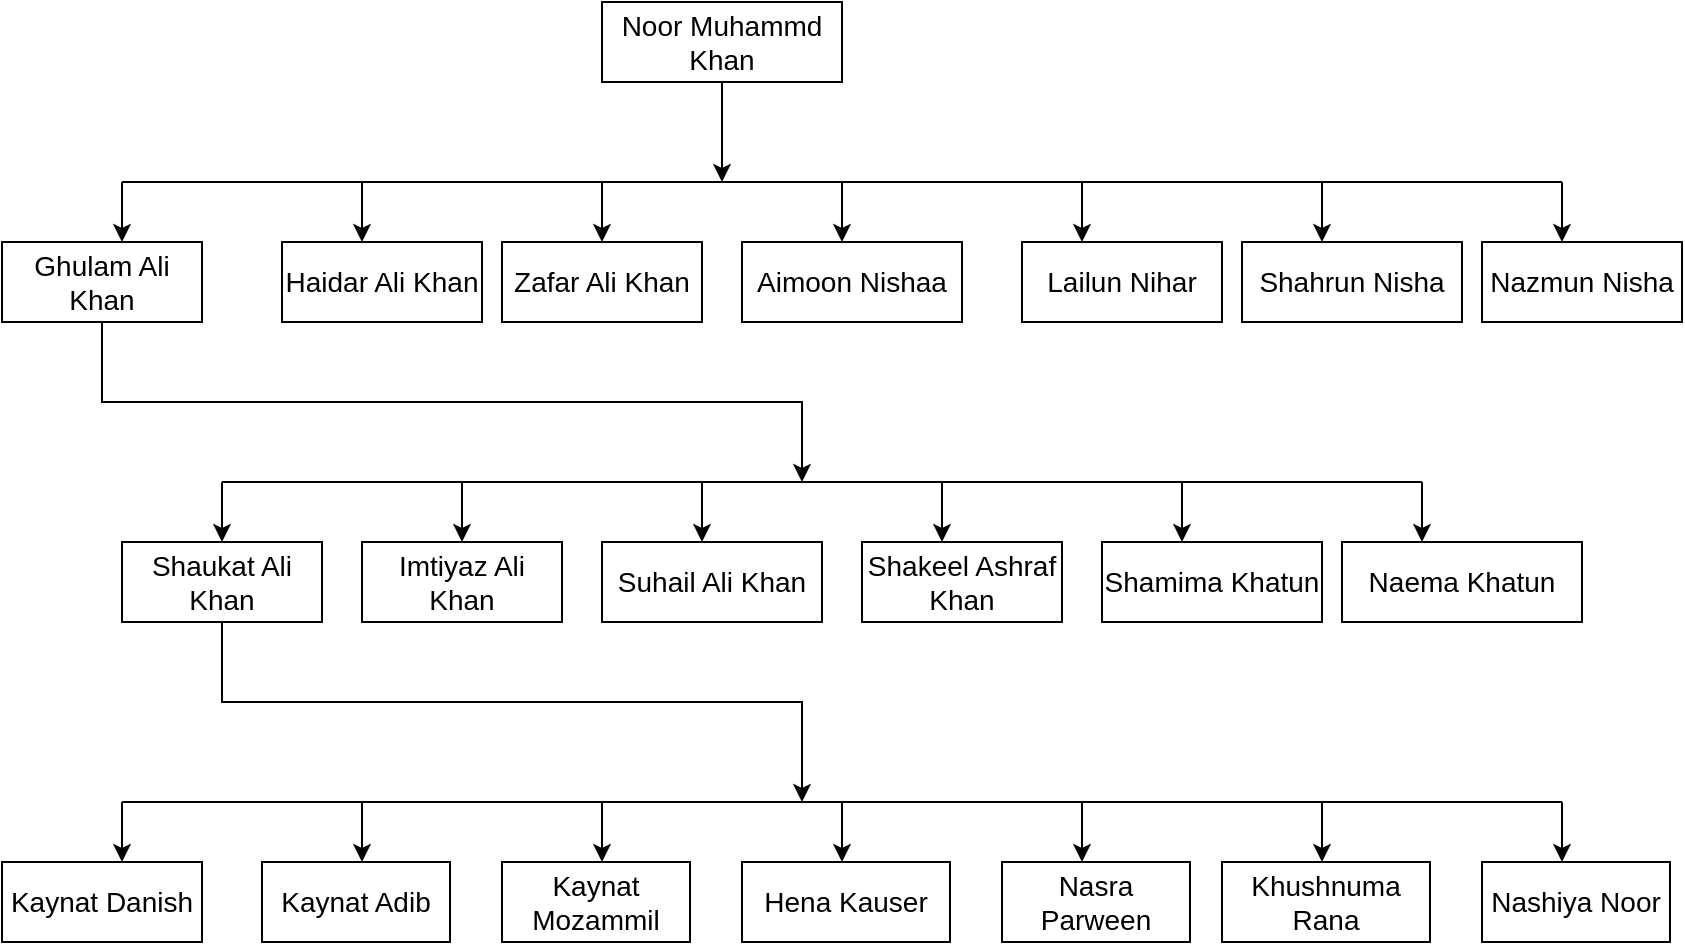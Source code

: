 <mxfile version="28.2.3" pages="4">
  <diagram name="Page-1" id="8c2kIyT6DxWC5z8qc1vl">
    <mxGraphModel dx="872" dy="448" grid="1" gridSize="10" guides="1" tooltips="1" connect="1" arrows="1" fold="1" page="1" pageScale="1" pageWidth="850" pageHeight="1100" math="0" shadow="0">
      <root>
        <mxCell id="0" />
        <mxCell id="1" parent="0" />
        <mxCell id="mT4cWNjZnUHu7khxuzkM-1" value="&lt;font style=&quot;font-size: 14px;&quot;&gt;Noor Muhammd Khan&lt;/font&gt;" style="rounded=0;whiteSpace=wrap;html=1;" parent="1" vertex="1">
          <mxGeometry x="300" y="40" width="120" height="40" as="geometry" />
        </mxCell>
        <mxCell id="mT4cWNjZnUHu7khxuzkM-2" value="" style="endArrow=classic;html=1;rounded=0;exitX=0.5;exitY=1;exitDx=0;exitDy=0;" parent="1" source="mT4cWNjZnUHu7khxuzkM-1" edge="1">
          <mxGeometry width="50" height="50" relative="1" as="geometry">
            <mxPoint x="340" y="260" as="sourcePoint" />
            <mxPoint x="360" y="130" as="targetPoint" />
          </mxGeometry>
        </mxCell>
        <mxCell id="mT4cWNjZnUHu7khxuzkM-3" value="" style="endArrow=none;html=1;rounded=0;" parent="1" edge="1">
          <mxGeometry width="50" height="50" relative="1" as="geometry">
            <mxPoint x="60" y="130" as="sourcePoint" />
            <mxPoint x="780" y="130" as="targetPoint" />
            <Array as="points">
              <mxPoint x="360" y="130" />
            </Array>
          </mxGeometry>
        </mxCell>
        <mxCell id="mT4cWNjZnUHu7khxuzkM-4" value="" style="endArrow=classic;html=1;rounded=0;" parent="1" edge="1">
          <mxGeometry width="50" height="50" relative="1" as="geometry">
            <mxPoint x="60" y="130" as="sourcePoint" />
            <mxPoint x="60" y="160" as="targetPoint" />
          </mxGeometry>
        </mxCell>
        <mxCell id="mT4cWNjZnUHu7khxuzkM-8" value="" style="endArrow=classic;html=1;rounded=0;" parent="1" edge="1">
          <mxGeometry width="50" height="50" relative="1" as="geometry">
            <mxPoint x="180" y="130" as="sourcePoint" />
            <mxPoint x="180" y="160" as="targetPoint" />
          </mxGeometry>
        </mxCell>
        <mxCell id="mT4cWNjZnUHu7khxuzkM-9" value="" style="endArrow=classic;html=1;rounded=0;" parent="1" edge="1">
          <mxGeometry width="50" height="50" relative="1" as="geometry">
            <mxPoint x="300" y="130" as="sourcePoint" />
            <mxPoint x="300" y="160" as="targetPoint" />
          </mxGeometry>
        </mxCell>
        <mxCell id="mT4cWNjZnUHu7khxuzkM-10" value="" style="endArrow=classic;html=1;rounded=0;" parent="1" edge="1">
          <mxGeometry width="50" height="50" relative="1" as="geometry">
            <mxPoint x="420" y="140" as="sourcePoint" />
            <mxPoint x="420" y="160" as="targetPoint" />
            <Array as="points">
              <mxPoint x="420" y="130" />
            </Array>
          </mxGeometry>
        </mxCell>
        <mxCell id="mT4cWNjZnUHu7khxuzkM-11" value="" style="endArrow=classic;html=1;rounded=0;" parent="1" edge="1">
          <mxGeometry width="50" height="50" relative="1" as="geometry">
            <mxPoint x="540" y="130" as="sourcePoint" />
            <mxPoint x="540" y="160" as="targetPoint" />
          </mxGeometry>
        </mxCell>
        <mxCell id="mT4cWNjZnUHu7khxuzkM-13" value="" style="endArrow=classic;html=1;rounded=0;" parent="1" edge="1">
          <mxGeometry width="50" height="50" relative="1" as="geometry">
            <mxPoint x="780" y="130" as="sourcePoint" />
            <mxPoint x="780" y="160" as="targetPoint" />
          </mxGeometry>
        </mxCell>
        <mxCell id="mT4cWNjZnUHu7khxuzkM-15" value="" style="endArrow=classic;html=1;rounded=0;" parent="1" edge="1">
          <mxGeometry width="50" height="50" relative="1" as="geometry">
            <mxPoint x="660" y="130" as="sourcePoint" />
            <mxPoint x="660" y="160" as="targetPoint" />
          </mxGeometry>
        </mxCell>
        <mxCell id="mT4cWNjZnUHu7khxuzkM-16" value="&lt;font style=&quot;font-size: 14px;&quot;&gt;Ghulam Ali Khan&lt;/font&gt;" style="rounded=0;whiteSpace=wrap;html=1;" parent="1" vertex="1">
          <mxGeometry y="160" width="100" height="40" as="geometry" />
        </mxCell>
        <mxCell id="mT4cWNjZnUHu7khxuzkM-17" value="&lt;font style=&quot;font-size: 14px;&quot;&gt;Haidar Ali Khan&lt;/font&gt;" style="rounded=0;whiteSpace=wrap;html=1;" parent="1" vertex="1">
          <mxGeometry x="140" y="160" width="100" height="40" as="geometry" />
        </mxCell>
        <mxCell id="mT4cWNjZnUHu7khxuzkM-18" value="&lt;font style=&quot;font-size: 14px;&quot;&gt;Zafar Ali Khan&lt;/font&gt;" style="rounded=0;whiteSpace=wrap;html=1;" parent="1" vertex="1">
          <mxGeometry x="250" y="160" width="100" height="40" as="geometry" />
        </mxCell>
        <mxCell id="mT4cWNjZnUHu7khxuzkM-19" value="&lt;font style=&quot;font-size: 14px;&quot;&gt;Aimoon Nishaa&lt;/font&gt;" style="rounded=0;whiteSpace=wrap;html=1;" parent="1" vertex="1">
          <mxGeometry x="370" y="160" width="110" height="40" as="geometry" />
        </mxCell>
        <mxCell id="mT4cWNjZnUHu7khxuzkM-20" value="&lt;font style=&quot;font-size: 14px;&quot;&gt;Shahrun Nisha&lt;/font&gt;" style="rounded=0;whiteSpace=wrap;html=1;" parent="1" vertex="1">
          <mxGeometry x="620" y="160" width="110" height="40" as="geometry" />
        </mxCell>
        <mxCell id="mT4cWNjZnUHu7khxuzkM-21" value="&lt;font style=&quot;font-size: 14px;&quot;&gt;Nazmun Nisha&lt;/font&gt;" style="rounded=0;whiteSpace=wrap;html=1;" parent="1" vertex="1">
          <mxGeometry x="740" y="160" width="100" height="40" as="geometry" />
        </mxCell>
        <mxCell id="mT4cWNjZnUHu7khxuzkM-22" value="&lt;font style=&quot;font-size: 14px;&quot;&gt;Lailun Nihar&lt;/font&gt;" style="rounded=0;whiteSpace=wrap;html=1;" parent="1" vertex="1">
          <mxGeometry x="510" y="160" width="100" height="40" as="geometry" />
        </mxCell>
        <mxCell id="sH6jB3_YHhT764Kkd23O-1" value="" style="endArrow=classic;html=1;rounded=0;exitX=0.5;exitY=1;exitDx=0;exitDy=0;" parent="1" source="mT4cWNjZnUHu7khxuzkM-16" edge="1">
          <mxGeometry width="50" height="50" relative="1" as="geometry">
            <mxPoint x="380" y="250" as="sourcePoint" />
            <mxPoint x="400" y="280" as="targetPoint" />
            <Array as="points">
              <mxPoint x="50" y="240" />
              <mxPoint x="400" y="240" />
            </Array>
          </mxGeometry>
        </mxCell>
        <mxCell id="sH6jB3_YHhT764Kkd23O-21" value="" style="endArrow=none;html=1;rounded=0;" parent="1" edge="1">
          <mxGeometry width="50" height="50" relative="1" as="geometry">
            <mxPoint x="400" y="280" as="sourcePoint" />
            <mxPoint x="710" y="280" as="targetPoint" />
            <Array as="points">
              <mxPoint x="700" y="280" />
            </Array>
          </mxGeometry>
        </mxCell>
        <mxCell id="sH6jB3_YHhT764Kkd23O-31" value="&lt;font style=&quot;font-size: 14px;&quot;&gt;Shamima Khatun&lt;/font&gt;" style="rounded=0;whiteSpace=wrap;html=1;" parent="1" vertex="1">
          <mxGeometry x="550" y="310" width="110" height="40" as="geometry" />
        </mxCell>
        <mxCell id="sH6jB3_YHhT764Kkd23O-37" value="" style="endArrow=none;html=1;rounded=0;" parent="1" edge="1">
          <mxGeometry width="50" height="50" relative="1" as="geometry">
            <mxPoint x="110" y="280" as="sourcePoint" />
            <mxPoint x="710" y="280" as="targetPoint" />
            <Array as="points">
              <mxPoint x="410" y="280" />
            </Array>
          </mxGeometry>
        </mxCell>
        <mxCell id="sH6jB3_YHhT764Kkd23O-38" value="" style="endArrow=classic;html=1;rounded=0;" parent="1" edge="1">
          <mxGeometry width="50" height="50" relative="1" as="geometry">
            <mxPoint x="110" y="280" as="sourcePoint" />
            <mxPoint x="110" y="310" as="targetPoint" />
          </mxGeometry>
        </mxCell>
        <mxCell id="sH6jB3_YHhT764Kkd23O-39" value="" style="endArrow=classic;html=1;rounded=0;" parent="1" edge="1">
          <mxGeometry width="50" height="50" relative="1" as="geometry">
            <mxPoint x="230" y="280" as="sourcePoint" />
            <mxPoint x="230" y="310" as="targetPoint" />
          </mxGeometry>
        </mxCell>
        <mxCell id="sH6jB3_YHhT764Kkd23O-40" value="" style="endArrow=classic;html=1;rounded=0;" parent="1" edge="1">
          <mxGeometry width="50" height="50" relative="1" as="geometry">
            <mxPoint x="350" y="280" as="sourcePoint" />
            <mxPoint x="350" y="310" as="targetPoint" />
          </mxGeometry>
        </mxCell>
        <mxCell id="sH6jB3_YHhT764Kkd23O-41" value="" style="endArrow=classic;html=1;rounded=0;" parent="1" edge="1">
          <mxGeometry width="50" height="50" relative="1" as="geometry">
            <mxPoint x="470" y="290" as="sourcePoint" />
            <mxPoint x="470" y="310" as="targetPoint" />
            <Array as="points">
              <mxPoint x="470" y="280" />
            </Array>
          </mxGeometry>
        </mxCell>
        <mxCell id="sH6jB3_YHhT764Kkd23O-42" value="" style="endArrow=classic;html=1;rounded=0;" parent="1" edge="1">
          <mxGeometry width="50" height="50" relative="1" as="geometry">
            <mxPoint x="590" y="280" as="sourcePoint" />
            <mxPoint x="590" y="310" as="targetPoint" />
          </mxGeometry>
        </mxCell>
        <mxCell id="sH6jB3_YHhT764Kkd23O-44" value="" style="endArrow=classic;html=1;rounded=0;" parent="1" edge="1">
          <mxGeometry width="50" height="50" relative="1" as="geometry">
            <mxPoint x="710" y="280" as="sourcePoint" />
            <mxPoint x="710" y="310" as="targetPoint" />
          </mxGeometry>
        </mxCell>
        <mxCell id="sH6jB3_YHhT764Kkd23O-45" value="&lt;font style=&quot;font-size: 14px;&quot;&gt;Shaukat Ali Khan&lt;/font&gt;" style="rounded=0;whiteSpace=wrap;html=1;" parent="1" vertex="1">
          <mxGeometry x="60" y="310" width="100" height="40" as="geometry" />
        </mxCell>
        <mxCell id="sH6jB3_YHhT764Kkd23O-46" value="&lt;font style=&quot;font-size: 14px;&quot;&gt;Imtiyaz Ali Khan&lt;/font&gt;" style="rounded=0;whiteSpace=wrap;html=1;" parent="1" vertex="1">
          <mxGeometry x="180" y="310" width="100" height="40" as="geometry" />
        </mxCell>
        <mxCell id="sH6jB3_YHhT764Kkd23O-47" value="&lt;font style=&quot;font-size: 14px;&quot;&gt;Suhail Ali Khan&lt;/font&gt;" style="rounded=0;whiteSpace=wrap;html=1;" parent="1" vertex="1">
          <mxGeometry x="300" y="310" width="110" height="40" as="geometry" />
        </mxCell>
        <mxCell id="sH6jB3_YHhT764Kkd23O-50" value="&lt;font style=&quot;font-size: 14px;&quot;&gt;Shakeel Ashraf Khan&lt;/font&gt;" style="rounded=0;whiteSpace=wrap;html=1;" parent="1" vertex="1">
          <mxGeometry x="430" y="310" width="100" height="40" as="geometry" />
        </mxCell>
        <mxCell id="sH6jB3_YHhT764Kkd23O-52" value="&lt;font style=&quot;font-size: 14px;&quot;&gt;Naema Khatun&lt;/font&gt;" style="rounded=0;whiteSpace=wrap;html=1;" parent="1" vertex="1">
          <mxGeometry x="670" y="310" width="120" height="40" as="geometry" />
        </mxCell>
        <mxCell id="sH6jB3_YHhT764Kkd23O-54" value="" style="endArrow=classic;html=1;rounded=0;exitX=0.5;exitY=1;exitDx=0;exitDy=0;" parent="1" source="sH6jB3_YHhT764Kkd23O-45" edge="1">
          <mxGeometry width="50" height="50" relative="1" as="geometry">
            <mxPoint x="397" y="390" as="sourcePoint" />
            <mxPoint x="400" y="440" as="targetPoint" />
            <Array as="points">
              <mxPoint x="110" y="390" />
              <mxPoint x="400" y="390" />
            </Array>
          </mxGeometry>
        </mxCell>
        <mxCell id="sH6jB3_YHhT764Kkd23O-55" value="" style="endArrow=none;html=1;rounded=0;" parent="1" edge="1">
          <mxGeometry width="50" height="50" relative="1" as="geometry">
            <mxPoint x="60" y="440" as="sourcePoint" />
            <mxPoint x="780" y="440" as="targetPoint" />
            <Array as="points">
              <mxPoint x="360" y="440" />
            </Array>
          </mxGeometry>
        </mxCell>
        <mxCell id="sH6jB3_YHhT764Kkd23O-56" value="" style="endArrow=classic;html=1;rounded=0;" parent="1" edge="1">
          <mxGeometry width="50" height="50" relative="1" as="geometry">
            <mxPoint x="60" y="440" as="sourcePoint" />
            <mxPoint x="60" y="470" as="targetPoint" />
          </mxGeometry>
        </mxCell>
        <mxCell id="sH6jB3_YHhT764Kkd23O-57" value="" style="endArrow=classic;html=1;rounded=0;" parent="1" edge="1">
          <mxGeometry width="50" height="50" relative="1" as="geometry">
            <mxPoint x="180" y="440" as="sourcePoint" />
            <mxPoint x="180" y="470" as="targetPoint" />
          </mxGeometry>
        </mxCell>
        <mxCell id="sH6jB3_YHhT764Kkd23O-58" value="" style="endArrow=classic;html=1;rounded=0;" parent="1" edge="1">
          <mxGeometry width="50" height="50" relative="1" as="geometry">
            <mxPoint x="300" y="440" as="sourcePoint" />
            <mxPoint x="300" y="470" as="targetPoint" />
          </mxGeometry>
        </mxCell>
        <mxCell id="sH6jB3_YHhT764Kkd23O-59" value="" style="endArrow=classic;html=1;rounded=0;" parent="1" edge="1">
          <mxGeometry width="50" height="50" relative="1" as="geometry">
            <mxPoint x="420" y="450" as="sourcePoint" />
            <mxPoint x="420" y="470" as="targetPoint" />
            <Array as="points">
              <mxPoint x="420" y="440" />
            </Array>
          </mxGeometry>
        </mxCell>
        <mxCell id="sH6jB3_YHhT764Kkd23O-60" value="" style="endArrow=classic;html=1;rounded=0;" parent="1" edge="1">
          <mxGeometry width="50" height="50" relative="1" as="geometry">
            <mxPoint x="540" y="440" as="sourcePoint" />
            <mxPoint x="540" y="470" as="targetPoint" />
          </mxGeometry>
        </mxCell>
        <mxCell id="sH6jB3_YHhT764Kkd23O-61" value="" style="endArrow=classic;html=1;rounded=0;" parent="1" edge="1">
          <mxGeometry width="50" height="50" relative="1" as="geometry">
            <mxPoint x="780" y="440" as="sourcePoint" />
            <mxPoint x="780" y="470" as="targetPoint" />
          </mxGeometry>
        </mxCell>
        <mxCell id="sH6jB3_YHhT764Kkd23O-62" value="" style="endArrow=classic;html=1;rounded=0;" parent="1" edge="1">
          <mxGeometry width="50" height="50" relative="1" as="geometry">
            <mxPoint x="660" y="440" as="sourcePoint" />
            <mxPoint x="660" y="470" as="targetPoint" />
          </mxGeometry>
        </mxCell>
        <mxCell id="sH6jB3_YHhT764Kkd23O-63" value="&lt;font style=&quot;font-size: 14px;&quot;&gt;Kaynat Danish&lt;/font&gt;" style="rounded=0;whiteSpace=wrap;html=1;" parent="1" vertex="1">
          <mxGeometry y="470" width="100" height="40" as="geometry" />
        </mxCell>
        <mxCell id="sH6jB3_YHhT764Kkd23O-64" value="&lt;font style=&quot;font-size: 14px;&quot;&gt;Kaynat Adib&lt;/font&gt;" style="rounded=0;whiteSpace=wrap;html=1;" parent="1" vertex="1">
          <mxGeometry x="130" y="470" width="94" height="40" as="geometry" />
        </mxCell>
        <mxCell id="sH6jB3_YHhT764Kkd23O-65" value="&lt;font style=&quot;font-size: 14px;&quot;&gt;Kaynat Mozammil&lt;/font&gt;" style="rounded=0;whiteSpace=wrap;html=1;" parent="1" vertex="1">
          <mxGeometry x="250" y="470" width="94" height="40" as="geometry" />
        </mxCell>
        <mxCell id="sH6jB3_YHhT764Kkd23O-66" value="&lt;font style=&quot;font-size: 14px;&quot;&gt;Hena Kauser&lt;/font&gt;" style="rounded=0;whiteSpace=wrap;html=1;" parent="1" vertex="1">
          <mxGeometry x="370" y="470" width="104" height="40" as="geometry" />
        </mxCell>
        <mxCell id="sH6jB3_YHhT764Kkd23O-67" value="&lt;font style=&quot;font-size: 14px;&quot;&gt;Khushnuma Rana&lt;/font&gt;" style="rounded=0;whiteSpace=wrap;html=1;" parent="1" vertex="1">
          <mxGeometry x="610" y="470" width="104" height="40" as="geometry" />
        </mxCell>
        <mxCell id="sH6jB3_YHhT764Kkd23O-68" value="&lt;font style=&quot;font-size: 14px;&quot;&gt;Nashiya Noor&lt;/font&gt;" style="rounded=0;whiteSpace=wrap;html=1;" parent="1" vertex="1">
          <mxGeometry x="740" y="470" width="94" height="40" as="geometry" />
        </mxCell>
        <mxCell id="sH6jB3_YHhT764Kkd23O-69" value="&lt;font style=&quot;font-size: 14px;&quot;&gt;Nasra Parween&lt;/font&gt;" style="rounded=0;whiteSpace=wrap;html=1;" parent="1" vertex="1">
          <mxGeometry x="500" y="470" width="94" height="40" as="geometry" />
        </mxCell>
      </root>
    </mxGraphModel>
  </diagram>
  <diagram id="MTOfgsCOT6H46IC-zG2H" name="Page-2">
    <mxGraphModel dx="872" dy="448" grid="1" gridSize="10" guides="1" tooltips="1" connect="1" arrows="1" fold="1" page="1" pageScale="1" pageWidth="850" pageHeight="1100" math="0" shadow="0">
      <root>
        <mxCell id="0" />
        <mxCell id="1" parent="0" />
        <mxCell id="aqu-EaGKpz_5skWIVSDS-1" value="&lt;font style=&quot;font-size: 14px;&quot;&gt;नूर मुहम्मद खान&lt;/font&gt;" style="rounded=0;whiteSpace=wrap;html=1;" vertex="1" parent="1">
          <mxGeometry x="310" y="110" width="120" height="40" as="geometry" />
        </mxCell>
        <mxCell id="aqu-EaGKpz_5skWIVSDS-2" value="" style="endArrow=classic;html=1;rounded=0;exitX=0.5;exitY=1;exitDx=0;exitDy=0;" edge="1" parent="1" source="aqu-EaGKpz_5skWIVSDS-1">
          <mxGeometry width="50" height="50" relative="1" as="geometry">
            <mxPoint x="350" y="330" as="sourcePoint" />
            <mxPoint x="370" y="200" as="targetPoint" />
          </mxGeometry>
        </mxCell>
        <mxCell id="aqu-EaGKpz_5skWIVSDS-3" value="" style="endArrow=none;html=1;rounded=0;" edge="1" parent="1">
          <mxGeometry width="50" height="50" relative="1" as="geometry">
            <mxPoint x="70" y="200" as="sourcePoint" />
            <mxPoint x="790" y="200" as="targetPoint" />
            <Array as="points">
              <mxPoint x="370" y="200" />
            </Array>
          </mxGeometry>
        </mxCell>
        <mxCell id="aqu-EaGKpz_5skWIVSDS-4" value="" style="endArrow=classic;html=1;rounded=0;" edge="1" parent="1">
          <mxGeometry width="50" height="50" relative="1" as="geometry">
            <mxPoint x="70" y="200" as="sourcePoint" />
            <mxPoint x="70" y="230" as="targetPoint" />
          </mxGeometry>
        </mxCell>
        <mxCell id="aqu-EaGKpz_5skWIVSDS-5" value="" style="endArrow=classic;html=1;rounded=0;" edge="1" parent="1">
          <mxGeometry width="50" height="50" relative="1" as="geometry">
            <mxPoint x="190" y="200" as="sourcePoint" />
            <mxPoint x="190" y="230" as="targetPoint" />
          </mxGeometry>
        </mxCell>
        <mxCell id="aqu-EaGKpz_5skWIVSDS-6" value="" style="endArrow=classic;html=1;rounded=0;" edge="1" parent="1">
          <mxGeometry width="50" height="50" relative="1" as="geometry">
            <mxPoint x="310" y="200" as="sourcePoint" />
            <mxPoint x="310" y="230" as="targetPoint" />
          </mxGeometry>
        </mxCell>
        <mxCell id="aqu-EaGKpz_5skWIVSDS-7" value="" style="endArrow=classic;html=1;rounded=0;" edge="1" parent="1">
          <mxGeometry width="50" height="50" relative="1" as="geometry">
            <mxPoint x="430" y="210" as="sourcePoint" />
            <mxPoint x="430" y="230" as="targetPoint" />
            <Array as="points">
              <mxPoint x="430" y="200" />
            </Array>
          </mxGeometry>
        </mxCell>
        <mxCell id="aqu-EaGKpz_5skWIVSDS-8" value="" style="endArrow=classic;html=1;rounded=0;" edge="1" parent="1">
          <mxGeometry width="50" height="50" relative="1" as="geometry">
            <mxPoint x="550" y="200" as="sourcePoint" />
            <mxPoint x="550" y="230" as="targetPoint" />
          </mxGeometry>
        </mxCell>
        <mxCell id="aqu-EaGKpz_5skWIVSDS-9" value="" style="endArrow=classic;html=1;rounded=0;" edge="1" parent="1">
          <mxGeometry width="50" height="50" relative="1" as="geometry">
            <mxPoint x="790" y="200" as="sourcePoint" />
            <mxPoint x="790" y="230" as="targetPoint" />
          </mxGeometry>
        </mxCell>
        <mxCell id="aqu-EaGKpz_5skWIVSDS-10" value="" style="endArrow=classic;html=1;rounded=0;" edge="1" parent="1">
          <mxGeometry width="50" height="50" relative="1" as="geometry">
            <mxPoint x="670" y="200" as="sourcePoint" />
            <mxPoint x="670" y="230" as="targetPoint" />
          </mxGeometry>
        </mxCell>
        <mxCell id="aqu-EaGKpz_5skWIVSDS-11" value="&lt;font style=&quot;font-size: 14px;&quot;&gt;गुलाम अली खान&lt;/font&gt;" style="rounded=0;whiteSpace=wrap;html=1;" vertex="1" parent="1">
          <mxGeometry x="10" y="230" width="100" height="40" as="geometry" />
        </mxCell>
        <mxCell id="aqu-EaGKpz_5skWIVSDS-12" value="&lt;font style=&quot;font-size: 14px;&quot;&gt;हैदर अली खान&lt;/font&gt;" style="rounded=0;whiteSpace=wrap;html=1;" vertex="1" parent="1">
          <mxGeometry x="150" y="230" width="100" height="40" as="geometry" />
        </mxCell>
        <mxCell id="aqu-EaGKpz_5skWIVSDS-13" value="&lt;font style=&quot;font-size: 14px;&quot;&gt;जफर अली खान&lt;/font&gt;" style="rounded=0;whiteSpace=wrap;html=1;" vertex="1" parent="1">
          <mxGeometry x="260" y="230" width="100" height="40" as="geometry" />
        </mxCell>
        <mxCell id="aqu-EaGKpz_5skWIVSDS-14" value="&lt;span data-teams=&quot;true&quot;&gt;&lt;p&gt;&lt;font style=&quot;font-size: 14px;&quot;&gt;ऐमून निशां&lt;/font&gt;&lt;/p&gt;&lt;/span&gt;" style="rounded=0;whiteSpace=wrap;html=1;" vertex="1" parent="1">
          <mxGeometry x="380" y="230" width="110" height="40" as="geometry" />
        </mxCell>
        <mxCell id="aqu-EaGKpz_5skWIVSDS-15" value="&lt;span data-teams=&quot;true&quot;&gt;&lt;font style=&quot;font-size: 14px;&quot;&gt;शहरून निशां&lt;/font&gt;&lt;/span&gt;" style="rounded=0;whiteSpace=wrap;html=1;" vertex="1" parent="1">
          <mxGeometry x="630" y="230" width="110" height="40" as="geometry" />
        </mxCell>
        <mxCell id="aqu-EaGKpz_5skWIVSDS-16" value="&lt;span data-teams=&quot;true&quot;&gt;&lt;font style=&quot;font-size: 14px;&quot;&gt;नजमून निशां&lt;/font&gt;&lt;/span&gt;" style="rounded=0;whiteSpace=wrap;html=1;" vertex="1" parent="1">
          <mxGeometry x="750" y="230" width="100" height="40" as="geometry" />
        </mxCell>
        <mxCell id="aqu-EaGKpz_5skWIVSDS-17" value="&lt;span data-teams=&quot;true&quot;&gt;&lt;font style=&quot;font-size: 14px;&quot;&gt;लैलुन निहार&lt;/font&gt;&lt;/span&gt;" style="rounded=0;whiteSpace=wrap;html=1;" vertex="1" parent="1">
          <mxGeometry x="520" y="230" width="100" height="40" as="geometry" />
        </mxCell>
        <mxCell id="aqu-EaGKpz_5skWIVSDS-18" value="" style="endArrow=classic;html=1;rounded=0;exitX=0.5;exitY=1;exitDx=0;exitDy=0;" edge="1" parent="1" source="aqu-EaGKpz_5skWIVSDS-11">
          <mxGeometry width="50" height="50" relative="1" as="geometry">
            <mxPoint x="390" y="320" as="sourcePoint" />
            <mxPoint x="410" y="350" as="targetPoint" />
            <Array as="points">
              <mxPoint x="60" y="310" />
              <mxPoint x="410" y="310" />
            </Array>
          </mxGeometry>
        </mxCell>
        <mxCell id="aqu-EaGKpz_5skWIVSDS-19" value="" style="endArrow=none;html=1;rounded=0;" edge="1" parent="1">
          <mxGeometry width="50" height="50" relative="1" as="geometry">
            <mxPoint x="410" y="350" as="sourcePoint" />
            <mxPoint x="720" y="350" as="targetPoint" />
            <Array as="points">
              <mxPoint x="710" y="350" />
            </Array>
          </mxGeometry>
        </mxCell>
        <mxCell id="aqu-EaGKpz_5skWIVSDS-20" value="&lt;font style=&quot;font-size: 14px;&quot;&gt;शमीमा खातून&lt;/font&gt;" style="rounded=0;whiteSpace=wrap;html=1;" vertex="1" parent="1">
          <mxGeometry x="560" y="380" width="110" height="40" as="geometry" />
        </mxCell>
        <mxCell id="aqu-EaGKpz_5skWIVSDS-21" value="" style="endArrow=none;html=1;rounded=0;" edge="1" parent="1">
          <mxGeometry width="50" height="50" relative="1" as="geometry">
            <mxPoint x="120" y="350" as="sourcePoint" />
            <mxPoint x="720" y="350" as="targetPoint" />
            <Array as="points">
              <mxPoint x="420" y="350" />
            </Array>
          </mxGeometry>
        </mxCell>
        <mxCell id="aqu-EaGKpz_5skWIVSDS-22" value="" style="endArrow=classic;html=1;rounded=0;" edge="1" parent="1">
          <mxGeometry width="50" height="50" relative="1" as="geometry">
            <mxPoint x="120" y="350" as="sourcePoint" />
            <mxPoint x="120" y="380" as="targetPoint" />
          </mxGeometry>
        </mxCell>
        <mxCell id="aqu-EaGKpz_5skWIVSDS-23" value="" style="endArrow=classic;html=1;rounded=0;" edge="1" parent="1">
          <mxGeometry width="50" height="50" relative="1" as="geometry">
            <mxPoint x="240" y="350" as="sourcePoint" />
            <mxPoint x="240" y="380" as="targetPoint" />
          </mxGeometry>
        </mxCell>
        <mxCell id="aqu-EaGKpz_5skWIVSDS-24" value="" style="endArrow=classic;html=1;rounded=0;" edge="1" parent="1">
          <mxGeometry width="50" height="50" relative="1" as="geometry">
            <mxPoint x="360" y="350" as="sourcePoint" />
            <mxPoint x="360" y="380" as="targetPoint" />
          </mxGeometry>
        </mxCell>
        <mxCell id="aqu-EaGKpz_5skWIVSDS-25" value="" style="endArrow=classic;html=1;rounded=0;" edge="1" parent="1">
          <mxGeometry width="50" height="50" relative="1" as="geometry">
            <mxPoint x="480" y="360" as="sourcePoint" />
            <mxPoint x="480" y="380" as="targetPoint" />
            <Array as="points">
              <mxPoint x="480" y="350" />
            </Array>
          </mxGeometry>
        </mxCell>
        <mxCell id="aqu-EaGKpz_5skWIVSDS-26" value="" style="endArrow=classic;html=1;rounded=0;" edge="1" parent="1">
          <mxGeometry width="50" height="50" relative="1" as="geometry">
            <mxPoint x="600" y="350" as="sourcePoint" />
            <mxPoint x="600" y="380" as="targetPoint" />
          </mxGeometry>
        </mxCell>
        <mxCell id="aqu-EaGKpz_5skWIVSDS-27" value="" style="endArrow=classic;html=1;rounded=0;" edge="1" parent="1">
          <mxGeometry width="50" height="50" relative="1" as="geometry">
            <mxPoint x="720" y="350" as="sourcePoint" />
            <mxPoint x="720" y="380" as="targetPoint" />
          </mxGeometry>
        </mxCell>
        <mxCell id="aqu-EaGKpz_5skWIVSDS-28" value="&lt;font style=&quot;font-size: 14px;&quot;&gt;शौकत अली खान&lt;/font&gt;" style="rounded=0;whiteSpace=wrap;html=1;" vertex="1" parent="1">
          <mxGeometry x="70" y="380" width="100" height="40" as="geometry" />
        </mxCell>
        <mxCell id="aqu-EaGKpz_5skWIVSDS-29" value="&lt;font style=&quot;font-size: 14px;&quot;&gt;इम्तियाज़ अली खान&lt;/font&gt;" style="rounded=0;whiteSpace=wrap;html=1;" vertex="1" parent="1">
          <mxGeometry x="190" y="380" width="100" height="40" as="geometry" />
        </mxCell>
        <mxCell id="aqu-EaGKpz_5skWIVSDS-30" value="&lt;font style=&quot;font-size: 14px;&quot;&gt;सुहैल अली खान&lt;/font&gt;" style="rounded=0;whiteSpace=wrap;html=1;" vertex="1" parent="1">
          <mxGeometry x="310" y="380" width="110" height="40" as="geometry" />
        </mxCell>
        <mxCell id="aqu-EaGKpz_5skWIVSDS-31" value="&lt;font style=&quot;font-size: 14px;&quot;&gt;शकील अशरफ खान&lt;/font&gt;" style="rounded=0;whiteSpace=wrap;html=1;" vertex="1" parent="1">
          <mxGeometry x="440" y="380" width="100" height="40" as="geometry" />
        </mxCell>
        <mxCell id="aqu-EaGKpz_5skWIVSDS-32" value="&lt;font style=&quot;font-size: 14px;&quot;&gt;नईमा खातून&lt;/font&gt;" style="rounded=0;whiteSpace=wrap;html=1;" vertex="1" parent="1">
          <mxGeometry x="680" y="380" width="120" height="40" as="geometry" />
        </mxCell>
        <mxCell id="aqu-EaGKpz_5skWIVSDS-33" value="" style="endArrow=classic;html=1;rounded=0;exitX=0.5;exitY=1;exitDx=0;exitDy=0;" edge="1" parent="1" source="aqu-EaGKpz_5skWIVSDS-28">
          <mxGeometry width="50" height="50" relative="1" as="geometry">
            <mxPoint x="407" y="460" as="sourcePoint" />
            <mxPoint x="410" y="510" as="targetPoint" />
            <Array as="points">
              <mxPoint x="120" y="460" />
              <mxPoint x="410" y="460" />
            </Array>
          </mxGeometry>
        </mxCell>
        <mxCell id="aqu-EaGKpz_5skWIVSDS-34" value="" style="endArrow=none;html=1;rounded=0;" edge="1" parent="1">
          <mxGeometry width="50" height="50" relative="1" as="geometry">
            <mxPoint x="70" y="510" as="sourcePoint" />
            <mxPoint x="790" y="510" as="targetPoint" />
            <Array as="points">
              <mxPoint x="370" y="510" />
            </Array>
          </mxGeometry>
        </mxCell>
        <mxCell id="aqu-EaGKpz_5skWIVSDS-35" value="" style="endArrow=classic;html=1;rounded=0;" edge="1" parent="1">
          <mxGeometry width="50" height="50" relative="1" as="geometry">
            <mxPoint x="70" y="510" as="sourcePoint" />
            <mxPoint x="70" y="540" as="targetPoint" />
          </mxGeometry>
        </mxCell>
        <mxCell id="aqu-EaGKpz_5skWIVSDS-36" value="" style="endArrow=classic;html=1;rounded=0;" edge="1" parent="1">
          <mxGeometry width="50" height="50" relative="1" as="geometry">
            <mxPoint x="190" y="510" as="sourcePoint" />
            <mxPoint x="190" y="540" as="targetPoint" />
          </mxGeometry>
        </mxCell>
        <mxCell id="aqu-EaGKpz_5skWIVSDS-37" value="" style="endArrow=classic;html=1;rounded=0;" edge="1" parent="1">
          <mxGeometry width="50" height="50" relative="1" as="geometry">
            <mxPoint x="310" y="510" as="sourcePoint" />
            <mxPoint x="310" y="540" as="targetPoint" />
          </mxGeometry>
        </mxCell>
        <mxCell id="aqu-EaGKpz_5skWIVSDS-38" value="" style="endArrow=classic;html=1;rounded=0;" edge="1" parent="1">
          <mxGeometry width="50" height="50" relative="1" as="geometry">
            <mxPoint x="430" y="520" as="sourcePoint" />
            <mxPoint x="430" y="540" as="targetPoint" />
            <Array as="points">
              <mxPoint x="430" y="510" />
            </Array>
          </mxGeometry>
        </mxCell>
        <mxCell id="aqu-EaGKpz_5skWIVSDS-39" value="" style="endArrow=classic;html=1;rounded=0;" edge="1" parent="1">
          <mxGeometry width="50" height="50" relative="1" as="geometry">
            <mxPoint x="550" y="510" as="sourcePoint" />
            <mxPoint x="550" y="540" as="targetPoint" />
          </mxGeometry>
        </mxCell>
        <mxCell id="aqu-EaGKpz_5skWIVSDS-40" value="" style="endArrow=classic;html=1;rounded=0;" edge="1" parent="1">
          <mxGeometry width="50" height="50" relative="1" as="geometry">
            <mxPoint x="790" y="510" as="sourcePoint" />
            <mxPoint x="790" y="540" as="targetPoint" />
          </mxGeometry>
        </mxCell>
        <mxCell id="aqu-EaGKpz_5skWIVSDS-41" value="" style="endArrow=classic;html=1;rounded=0;" edge="1" parent="1">
          <mxGeometry width="50" height="50" relative="1" as="geometry">
            <mxPoint x="670" y="510" as="sourcePoint" />
            <mxPoint x="670" y="540" as="targetPoint" />
          </mxGeometry>
        </mxCell>
        <mxCell id="aqu-EaGKpz_5skWIVSDS-42" value="&lt;font style=&quot;font-size: 14px;&quot;&gt;कायनात दानिश&lt;/font&gt;" style="rounded=0;whiteSpace=wrap;html=1;" vertex="1" parent="1">
          <mxGeometry x="10" y="540" width="100" height="40" as="geometry" />
        </mxCell>
        <mxCell id="aqu-EaGKpz_5skWIVSDS-43" value="&lt;font style=&quot;font-size: 14px;&quot;&gt;कायनात अदीब&lt;/font&gt;" style="rounded=0;whiteSpace=wrap;html=1;" vertex="1" parent="1">
          <mxGeometry x="140" y="540" width="94" height="40" as="geometry" />
        </mxCell>
        <mxCell id="aqu-EaGKpz_5skWIVSDS-44" value="&lt;font style=&quot;font-size: 14px;&quot;&gt;कायनात मोज़म्मील&lt;/font&gt;" style="rounded=0;whiteSpace=wrap;html=1;" vertex="1" parent="1">
          <mxGeometry x="260" y="540" width="94" height="40" as="geometry" />
        </mxCell>
        <mxCell id="aqu-EaGKpz_5skWIVSDS-45" value="&lt;font style=&quot;font-size: 14px;&quot;&gt;हेना कौसर&lt;/font&gt;" style="rounded=0;whiteSpace=wrap;html=1;" vertex="1" parent="1">
          <mxGeometry x="380" y="540" width="104" height="40" as="geometry" />
        </mxCell>
        <mxCell id="aqu-EaGKpz_5skWIVSDS-46" value="&lt;font style=&quot;font-size: 14px;&quot;&gt;खुशनुमा राणा&lt;/font&gt;" style="rounded=0;whiteSpace=wrap;html=1;" vertex="1" parent="1">
          <mxGeometry x="620" y="540" width="104" height="40" as="geometry" />
        </mxCell>
        <mxCell id="aqu-EaGKpz_5skWIVSDS-47" value="&lt;font style=&quot;font-size: 14px;&quot;&gt;नाशिया नूर&lt;/font&gt;" style="rounded=0;whiteSpace=wrap;html=1;" vertex="1" parent="1">
          <mxGeometry x="750" y="540" width="94" height="40" as="geometry" />
        </mxCell>
        <mxCell id="aqu-EaGKpz_5skWIVSDS-48" value="&lt;font style=&quot;font-size: 14px;&quot;&gt;नसरा परवीन&lt;/font&gt;" style="rounded=0;whiteSpace=wrap;html=1;" vertex="1" parent="1">
          <mxGeometry x="510" y="540" width="94" height="40" as="geometry" />
        </mxCell>
      </root>
    </mxGraphModel>
  </diagram>
  <diagram id="l8iQNnP8GRvgdhRq3-Aj" name="Page-3">
    <mxGraphModel dx="872" dy="448" grid="1" gridSize="10" guides="1" tooltips="1" connect="1" arrows="1" fold="1" page="1" pageScale="1" pageWidth="850" pageHeight="1100" math="0" shadow="0">
      <root>
        <mxCell id="0" />
        <mxCell id="1" parent="0" />
        <mxCell id="cjL51WyfcF8VeazJX4Ft-1" value="&lt;font style=&quot;font-size: 14px;&quot;&gt;Noor Muhammd Khan&lt;/font&gt;" style="rounded=0;whiteSpace=wrap;html=1;" vertex="1" parent="1">
          <mxGeometry x="300" y="190" width="120" height="40" as="geometry" />
        </mxCell>
        <mxCell id="cjL51WyfcF8VeazJX4Ft-2" value="" style="endArrow=classic;html=1;rounded=0;exitX=0.5;exitY=1;exitDx=0;exitDy=0;" edge="1" parent="1" source="cjL51WyfcF8VeazJX4Ft-1">
          <mxGeometry width="50" height="50" relative="1" as="geometry">
            <mxPoint x="340" y="410" as="sourcePoint" />
            <mxPoint x="360" y="280" as="targetPoint" />
          </mxGeometry>
        </mxCell>
        <mxCell id="cjL51WyfcF8VeazJX4Ft-3" value="" style="endArrow=none;html=1;rounded=0;" edge="1" parent="1">
          <mxGeometry width="50" height="50" relative="1" as="geometry">
            <mxPoint x="60" y="280" as="sourcePoint" />
            <mxPoint x="780" y="280" as="targetPoint" />
            <Array as="points">
              <mxPoint x="360" y="280" />
            </Array>
          </mxGeometry>
        </mxCell>
        <mxCell id="cjL51WyfcF8VeazJX4Ft-4" value="" style="endArrow=classic;html=1;rounded=0;" edge="1" parent="1">
          <mxGeometry width="50" height="50" relative="1" as="geometry">
            <mxPoint x="60" y="280" as="sourcePoint" />
            <mxPoint x="60" y="310" as="targetPoint" />
          </mxGeometry>
        </mxCell>
        <mxCell id="cjL51WyfcF8VeazJX4Ft-5" value="" style="endArrow=classic;html=1;rounded=0;" edge="1" parent="1">
          <mxGeometry width="50" height="50" relative="1" as="geometry">
            <mxPoint x="180" y="280" as="sourcePoint" />
            <mxPoint x="180" y="310" as="targetPoint" />
          </mxGeometry>
        </mxCell>
        <mxCell id="cjL51WyfcF8VeazJX4Ft-6" value="" style="endArrow=classic;html=1;rounded=0;" edge="1" parent="1">
          <mxGeometry width="50" height="50" relative="1" as="geometry">
            <mxPoint x="300" y="280" as="sourcePoint" />
            <mxPoint x="300" y="310" as="targetPoint" />
          </mxGeometry>
        </mxCell>
        <mxCell id="cjL51WyfcF8VeazJX4Ft-7" value="" style="endArrow=classic;html=1;rounded=0;" edge="1" parent="1">
          <mxGeometry width="50" height="50" relative="1" as="geometry">
            <mxPoint x="420" y="290" as="sourcePoint" />
            <mxPoint x="420" y="310" as="targetPoint" />
            <Array as="points">
              <mxPoint x="420" y="280" />
            </Array>
          </mxGeometry>
        </mxCell>
        <mxCell id="cjL51WyfcF8VeazJX4Ft-8" value="" style="endArrow=classic;html=1;rounded=0;" edge="1" parent="1">
          <mxGeometry width="50" height="50" relative="1" as="geometry">
            <mxPoint x="540" y="280" as="sourcePoint" />
            <mxPoint x="540" y="310" as="targetPoint" />
          </mxGeometry>
        </mxCell>
        <mxCell id="cjL51WyfcF8VeazJX4Ft-9" value="" style="endArrow=classic;html=1;rounded=0;" edge="1" parent="1">
          <mxGeometry width="50" height="50" relative="1" as="geometry">
            <mxPoint x="780" y="280" as="sourcePoint" />
            <mxPoint x="780" y="310" as="targetPoint" />
          </mxGeometry>
        </mxCell>
        <mxCell id="cjL51WyfcF8VeazJX4Ft-10" value="" style="endArrow=classic;html=1;rounded=0;" edge="1" parent="1">
          <mxGeometry width="50" height="50" relative="1" as="geometry">
            <mxPoint x="660" y="280" as="sourcePoint" />
            <mxPoint x="660" y="310" as="targetPoint" />
          </mxGeometry>
        </mxCell>
        <mxCell id="cjL51WyfcF8VeazJX4Ft-11" value="&lt;font style=&quot;font-size: 14px;&quot;&gt;Ghulam Ali Khan&lt;/font&gt;" style="rounded=0;whiteSpace=wrap;html=1;" vertex="1" parent="1">
          <mxGeometry y="310" width="100" height="40" as="geometry" />
        </mxCell>
        <mxCell id="cjL51WyfcF8VeazJX4Ft-12" value="&lt;font style=&quot;font-size: 14px;&quot;&gt;Haidar Ali Khan&lt;/font&gt;" style="rounded=0;whiteSpace=wrap;html=1;" vertex="1" parent="1">
          <mxGeometry x="140" y="310" width="100" height="40" as="geometry" />
        </mxCell>
        <mxCell id="cjL51WyfcF8VeazJX4Ft-13" value="&lt;font style=&quot;font-size: 14px;&quot;&gt;Zafar Ali Khan&lt;/font&gt;" style="rounded=0;whiteSpace=wrap;html=1;" vertex="1" parent="1">
          <mxGeometry x="250" y="310" width="100" height="40" as="geometry" />
        </mxCell>
        <mxCell id="cjL51WyfcF8VeazJX4Ft-14" value="&lt;font style=&quot;font-size: 14px;&quot;&gt;Aimoon Nishaa&lt;/font&gt;" style="rounded=0;whiteSpace=wrap;html=1;" vertex="1" parent="1">
          <mxGeometry x="370" y="310" width="110" height="40" as="geometry" />
        </mxCell>
        <mxCell id="cjL51WyfcF8VeazJX4Ft-15" value="&lt;font style=&quot;font-size: 14px;&quot;&gt;Shahrun Nisha&lt;/font&gt;" style="rounded=0;whiteSpace=wrap;html=1;" vertex="1" parent="1">
          <mxGeometry x="620" y="310" width="110" height="40" as="geometry" />
        </mxCell>
        <mxCell id="cjL51WyfcF8VeazJX4Ft-16" value="&lt;font style=&quot;font-size: 14px;&quot;&gt;Nazmun Nisha&lt;/font&gt;" style="rounded=0;whiteSpace=wrap;html=1;" vertex="1" parent="1">
          <mxGeometry x="740" y="310" width="100" height="40" as="geometry" />
        </mxCell>
        <mxCell id="cjL51WyfcF8VeazJX4Ft-17" value="&lt;font style=&quot;font-size: 14px;&quot;&gt;Lailun Nihar&lt;/font&gt;" style="rounded=0;whiteSpace=wrap;html=1;" vertex="1" parent="1">
          <mxGeometry x="510" y="310" width="100" height="40" as="geometry" />
        </mxCell>
        <mxCell id="cjL51WyfcF8VeazJX4Ft-18" value="" style="endArrow=classic;html=1;rounded=0;exitX=0.5;exitY=1;exitDx=0;exitDy=0;" edge="1" parent="1" source="cjL51WyfcF8VeazJX4Ft-11">
          <mxGeometry width="50" height="50" relative="1" as="geometry">
            <mxPoint x="380" y="400" as="sourcePoint" />
            <mxPoint x="400" y="430" as="targetPoint" />
            <Array as="points">
              <mxPoint x="50" y="390" />
              <mxPoint x="400" y="390" />
            </Array>
          </mxGeometry>
        </mxCell>
        <mxCell id="cjL51WyfcF8VeazJX4Ft-19" value="" style="endArrow=none;html=1;rounded=0;" edge="1" parent="1">
          <mxGeometry width="50" height="50" relative="1" as="geometry">
            <mxPoint x="400" y="430" as="sourcePoint" />
            <mxPoint x="710" y="430" as="targetPoint" />
            <Array as="points">
              <mxPoint x="700" y="430" />
            </Array>
          </mxGeometry>
        </mxCell>
        <mxCell id="cjL51WyfcF8VeazJX4Ft-20" value="&lt;font style=&quot;font-size: 14px;&quot;&gt;Shamima Khatun&lt;/font&gt;" style="rounded=0;whiteSpace=wrap;html=1;" vertex="1" parent="1">
          <mxGeometry x="550" y="460" width="110" height="40" as="geometry" />
        </mxCell>
        <mxCell id="cjL51WyfcF8VeazJX4Ft-21" value="" style="endArrow=none;html=1;rounded=0;" edge="1" parent="1">
          <mxGeometry width="50" height="50" relative="1" as="geometry">
            <mxPoint x="110" y="430" as="sourcePoint" />
            <mxPoint x="710" y="430" as="targetPoint" />
            <Array as="points">
              <mxPoint x="410" y="430" />
            </Array>
          </mxGeometry>
        </mxCell>
        <mxCell id="cjL51WyfcF8VeazJX4Ft-22" value="" style="endArrow=classic;html=1;rounded=0;" edge="1" parent="1">
          <mxGeometry width="50" height="50" relative="1" as="geometry">
            <mxPoint x="110" y="430" as="sourcePoint" />
            <mxPoint x="110" y="460" as="targetPoint" />
          </mxGeometry>
        </mxCell>
        <mxCell id="cjL51WyfcF8VeazJX4Ft-23" value="" style="endArrow=classic;html=1;rounded=0;" edge="1" parent="1">
          <mxGeometry width="50" height="50" relative="1" as="geometry">
            <mxPoint x="230" y="430" as="sourcePoint" />
            <mxPoint x="230" y="460" as="targetPoint" />
          </mxGeometry>
        </mxCell>
        <mxCell id="cjL51WyfcF8VeazJX4Ft-24" value="" style="endArrow=classic;html=1;rounded=0;" edge="1" parent="1">
          <mxGeometry width="50" height="50" relative="1" as="geometry">
            <mxPoint x="350" y="430" as="sourcePoint" />
            <mxPoint x="350" y="460" as="targetPoint" />
          </mxGeometry>
        </mxCell>
        <mxCell id="cjL51WyfcF8VeazJX4Ft-25" value="" style="endArrow=classic;html=1;rounded=0;" edge="1" parent="1">
          <mxGeometry width="50" height="50" relative="1" as="geometry">
            <mxPoint x="470" y="440" as="sourcePoint" />
            <mxPoint x="470" y="460" as="targetPoint" />
            <Array as="points">
              <mxPoint x="470" y="430" />
            </Array>
          </mxGeometry>
        </mxCell>
        <mxCell id="cjL51WyfcF8VeazJX4Ft-26" value="" style="endArrow=classic;html=1;rounded=0;" edge="1" parent="1">
          <mxGeometry width="50" height="50" relative="1" as="geometry">
            <mxPoint x="590" y="430" as="sourcePoint" />
            <mxPoint x="590" y="460" as="targetPoint" />
          </mxGeometry>
        </mxCell>
        <mxCell id="cjL51WyfcF8VeazJX4Ft-27" value="" style="endArrow=classic;html=1;rounded=0;" edge="1" parent="1">
          <mxGeometry width="50" height="50" relative="1" as="geometry">
            <mxPoint x="710" y="430" as="sourcePoint" />
            <mxPoint x="710" y="460" as="targetPoint" />
          </mxGeometry>
        </mxCell>
        <mxCell id="cjL51WyfcF8VeazJX4Ft-28" value="&lt;font style=&quot;font-size: 14px;&quot;&gt;Shaukat Ali Khan&lt;/font&gt;" style="rounded=0;whiteSpace=wrap;html=1;" vertex="1" parent="1">
          <mxGeometry x="60" y="460" width="100" height="40" as="geometry" />
        </mxCell>
        <mxCell id="cjL51WyfcF8VeazJX4Ft-29" value="&lt;font style=&quot;font-size: 14px;&quot;&gt;Imtiyaz Ali Khan&lt;/font&gt;" style="rounded=0;whiteSpace=wrap;html=1;" vertex="1" parent="1">
          <mxGeometry x="180" y="460" width="100" height="40" as="geometry" />
        </mxCell>
        <mxCell id="cjL51WyfcF8VeazJX4Ft-30" value="&lt;font style=&quot;font-size: 14px;&quot;&gt;Suhail Ali Khan&lt;/font&gt;" style="rounded=0;whiteSpace=wrap;html=1;" vertex="1" parent="1">
          <mxGeometry x="300" y="460" width="110" height="40" as="geometry" />
        </mxCell>
        <mxCell id="cjL51WyfcF8VeazJX4Ft-31" value="&lt;font style=&quot;font-size: 14px;&quot;&gt;Shakeel Ashraf Khan&lt;/font&gt;" style="rounded=0;whiteSpace=wrap;html=1;" vertex="1" parent="1">
          <mxGeometry x="430" y="460" width="100" height="40" as="geometry" />
        </mxCell>
        <mxCell id="cjL51WyfcF8VeazJX4Ft-32" value="&lt;font style=&quot;font-size: 14px;&quot;&gt;Naema Khatun&lt;/font&gt;" style="rounded=0;whiteSpace=wrap;html=1;" vertex="1" parent="1">
          <mxGeometry x="670" y="460" width="120" height="40" as="geometry" />
        </mxCell>
      </root>
    </mxGraphModel>
  </diagram>
  <diagram id="2o4R-5X0Zr6hnv7ZJNg8" name="Page-4">
    <mxGraphModel dx="872" dy="448" grid="1" gridSize="10" guides="1" tooltips="1" connect="1" arrows="1" fold="1" page="1" pageScale="1" pageWidth="850" pageHeight="1100" math="0" shadow="0">
      <root>
        <mxCell id="0" />
        <mxCell id="1" parent="0" />
        <mxCell id="mHq36i7q6P0u46J7fvj5-1" value="&lt;font style=&quot;font-size: 14px;&quot;&gt;नूर मुहम्मद खान&lt;/font&gt;" style="rounded=0;whiteSpace=wrap;html=1;" vertex="1" parent="1">
          <mxGeometry x="300" y="60" width="120" height="40" as="geometry" />
        </mxCell>
        <mxCell id="mHq36i7q6P0u46J7fvj5-2" value="" style="endArrow=classic;html=1;rounded=0;exitX=0.5;exitY=1;exitDx=0;exitDy=0;" edge="1" parent="1" source="mHq36i7q6P0u46J7fvj5-1">
          <mxGeometry width="50" height="50" relative="1" as="geometry">
            <mxPoint x="340" y="280" as="sourcePoint" />
            <mxPoint x="360" y="150" as="targetPoint" />
          </mxGeometry>
        </mxCell>
        <mxCell id="mHq36i7q6P0u46J7fvj5-3" value="" style="endArrow=none;html=1;rounded=0;" edge="1" parent="1">
          <mxGeometry width="50" height="50" relative="1" as="geometry">
            <mxPoint x="60" y="150" as="sourcePoint" />
            <mxPoint x="780" y="150" as="targetPoint" />
            <Array as="points">
              <mxPoint x="360" y="150" />
            </Array>
          </mxGeometry>
        </mxCell>
        <mxCell id="mHq36i7q6P0u46J7fvj5-4" value="" style="endArrow=classic;html=1;rounded=0;" edge="1" parent="1">
          <mxGeometry width="50" height="50" relative="1" as="geometry">
            <mxPoint x="60" y="150" as="sourcePoint" />
            <mxPoint x="60" y="180" as="targetPoint" />
          </mxGeometry>
        </mxCell>
        <mxCell id="mHq36i7q6P0u46J7fvj5-5" value="" style="endArrow=classic;html=1;rounded=0;" edge="1" parent="1">
          <mxGeometry width="50" height="50" relative="1" as="geometry">
            <mxPoint x="180" y="150" as="sourcePoint" />
            <mxPoint x="180" y="180" as="targetPoint" />
          </mxGeometry>
        </mxCell>
        <mxCell id="mHq36i7q6P0u46J7fvj5-6" value="" style="endArrow=classic;html=1;rounded=0;" edge="1" parent="1">
          <mxGeometry width="50" height="50" relative="1" as="geometry">
            <mxPoint x="300" y="150" as="sourcePoint" />
            <mxPoint x="300" y="180" as="targetPoint" />
          </mxGeometry>
        </mxCell>
        <mxCell id="mHq36i7q6P0u46J7fvj5-7" value="" style="endArrow=classic;html=1;rounded=0;" edge="1" parent="1">
          <mxGeometry width="50" height="50" relative="1" as="geometry">
            <mxPoint x="420" y="160" as="sourcePoint" />
            <mxPoint x="420" y="180" as="targetPoint" />
            <Array as="points">
              <mxPoint x="420" y="150" />
            </Array>
          </mxGeometry>
        </mxCell>
        <mxCell id="mHq36i7q6P0u46J7fvj5-8" value="" style="endArrow=classic;html=1;rounded=0;" edge="1" parent="1">
          <mxGeometry width="50" height="50" relative="1" as="geometry">
            <mxPoint x="540" y="150" as="sourcePoint" />
            <mxPoint x="540" y="180" as="targetPoint" />
          </mxGeometry>
        </mxCell>
        <mxCell id="mHq36i7q6P0u46J7fvj5-9" value="" style="endArrow=classic;html=1;rounded=0;" edge="1" parent="1">
          <mxGeometry width="50" height="50" relative="1" as="geometry">
            <mxPoint x="780" y="150" as="sourcePoint" />
            <mxPoint x="780" y="180" as="targetPoint" />
          </mxGeometry>
        </mxCell>
        <mxCell id="mHq36i7q6P0u46J7fvj5-10" value="" style="endArrow=classic;html=1;rounded=0;" edge="1" parent="1">
          <mxGeometry width="50" height="50" relative="1" as="geometry">
            <mxPoint x="660" y="150" as="sourcePoint" />
            <mxPoint x="660" y="180" as="targetPoint" />
          </mxGeometry>
        </mxCell>
        <mxCell id="mHq36i7q6P0u46J7fvj5-11" value="&lt;font style=&quot;font-size: 14px;&quot;&gt;गुलाम अली खान&lt;/font&gt;" style="rounded=0;whiteSpace=wrap;html=1;" vertex="1" parent="1">
          <mxGeometry y="180" width="100" height="40" as="geometry" />
        </mxCell>
        <mxCell id="mHq36i7q6P0u46J7fvj5-12" value="&lt;font style=&quot;font-size: 14px;&quot;&gt;हैदर अली खान&lt;/font&gt;" style="rounded=0;whiteSpace=wrap;html=1;" vertex="1" parent="1">
          <mxGeometry x="140" y="180" width="100" height="40" as="geometry" />
        </mxCell>
        <mxCell id="mHq36i7q6P0u46J7fvj5-13" value="&lt;font style=&quot;font-size: 14px;&quot;&gt;जफर अली खान&lt;/font&gt;" style="rounded=0;whiteSpace=wrap;html=1;" vertex="1" parent="1">
          <mxGeometry x="250" y="180" width="100" height="40" as="geometry" />
        </mxCell>
        <mxCell id="mHq36i7q6P0u46J7fvj5-14" value="&lt;span data-teams=&quot;true&quot;&gt;&lt;p&gt;&lt;font style=&quot;font-size: 14px;&quot;&gt;ऐमून निशां&lt;/font&gt;&lt;/p&gt;&lt;/span&gt;" style="rounded=0;whiteSpace=wrap;html=1;" vertex="1" parent="1">
          <mxGeometry x="370" y="180" width="110" height="40" as="geometry" />
        </mxCell>
        <mxCell id="mHq36i7q6P0u46J7fvj5-15" value="&lt;span data-teams=&quot;true&quot;&gt;&lt;font style=&quot;font-size: 14px;&quot;&gt;शहरून निशां&lt;/font&gt;&lt;/span&gt;" style="rounded=0;whiteSpace=wrap;html=1;" vertex="1" parent="1">
          <mxGeometry x="620" y="180" width="110" height="40" as="geometry" />
        </mxCell>
        <mxCell id="mHq36i7q6P0u46J7fvj5-16" value="&lt;span data-teams=&quot;true&quot;&gt;&lt;font style=&quot;font-size: 14px;&quot;&gt;नजमून निशां&lt;/font&gt;&lt;/span&gt;" style="rounded=0;whiteSpace=wrap;html=1;" vertex="1" parent="1">
          <mxGeometry x="740" y="180" width="100" height="40" as="geometry" />
        </mxCell>
        <mxCell id="mHq36i7q6P0u46J7fvj5-17" value="&lt;span data-teams=&quot;true&quot;&gt;&lt;font style=&quot;font-size: 14px;&quot;&gt;लैलुन निहार&lt;/font&gt;&lt;/span&gt;" style="rounded=0;whiteSpace=wrap;html=1;" vertex="1" parent="1">
          <mxGeometry x="510" y="180" width="100" height="40" as="geometry" />
        </mxCell>
        <mxCell id="mHq36i7q6P0u46J7fvj5-18" value="" style="endArrow=classic;html=1;rounded=0;exitX=0.5;exitY=1;exitDx=0;exitDy=0;" edge="1" parent="1" source="mHq36i7q6P0u46J7fvj5-11">
          <mxGeometry width="50" height="50" relative="1" as="geometry">
            <mxPoint x="380" y="270" as="sourcePoint" />
            <mxPoint x="400" y="300" as="targetPoint" />
            <Array as="points">
              <mxPoint x="50" y="260" />
              <mxPoint x="400" y="260" />
            </Array>
          </mxGeometry>
        </mxCell>
        <mxCell id="mHq36i7q6P0u46J7fvj5-19" value="" style="endArrow=none;html=1;rounded=0;" edge="1" parent="1">
          <mxGeometry width="50" height="50" relative="1" as="geometry">
            <mxPoint x="400" y="300" as="sourcePoint" />
            <mxPoint x="710" y="300" as="targetPoint" />
            <Array as="points">
              <mxPoint x="700" y="300" />
            </Array>
          </mxGeometry>
        </mxCell>
        <mxCell id="mHq36i7q6P0u46J7fvj5-20" value="&lt;font style=&quot;font-size: 14px;&quot;&gt;शमीमा खातून&lt;/font&gt;" style="rounded=0;whiteSpace=wrap;html=1;" vertex="1" parent="1">
          <mxGeometry x="550" y="330" width="110" height="40" as="geometry" />
        </mxCell>
        <mxCell id="mHq36i7q6P0u46J7fvj5-21" value="" style="endArrow=none;html=1;rounded=0;" edge="1" parent="1">
          <mxGeometry width="50" height="50" relative="1" as="geometry">
            <mxPoint x="110" y="300" as="sourcePoint" />
            <mxPoint x="710" y="300" as="targetPoint" />
            <Array as="points">
              <mxPoint x="410" y="300" />
            </Array>
          </mxGeometry>
        </mxCell>
        <mxCell id="mHq36i7q6P0u46J7fvj5-22" value="" style="endArrow=classic;html=1;rounded=0;" edge="1" parent="1">
          <mxGeometry width="50" height="50" relative="1" as="geometry">
            <mxPoint x="110" y="300" as="sourcePoint" />
            <mxPoint x="110" y="330" as="targetPoint" />
          </mxGeometry>
        </mxCell>
        <mxCell id="mHq36i7q6P0u46J7fvj5-23" value="" style="endArrow=classic;html=1;rounded=0;" edge="1" parent="1">
          <mxGeometry width="50" height="50" relative="1" as="geometry">
            <mxPoint x="230" y="300" as="sourcePoint" />
            <mxPoint x="230" y="330" as="targetPoint" />
          </mxGeometry>
        </mxCell>
        <mxCell id="mHq36i7q6P0u46J7fvj5-24" value="" style="endArrow=classic;html=1;rounded=0;" edge="1" parent="1">
          <mxGeometry width="50" height="50" relative="1" as="geometry">
            <mxPoint x="350" y="300" as="sourcePoint" />
            <mxPoint x="350" y="330" as="targetPoint" />
          </mxGeometry>
        </mxCell>
        <mxCell id="mHq36i7q6P0u46J7fvj5-25" value="" style="endArrow=classic;html=1;rounded=0;" edge="1" parent="1">
          <mxGeometry width="50" height="50" relative="1" as="geometry">
            <mxPoint x="470" y="310" as="sourcePoint" />
            <mxPoint x="470" y="330" as="targetPoint" />
            <Array as="points">
              <mxPoint x="470" y="300" />
            </Array>
          </mxGeometry>
        </mxCell>
        <mxCell id="mHq36i7q6P0u46J7fvj5-26" value="" style="endArrow=classic;html=1;rounded=0;" edge="1" parent="1">
          <mxGeometry width="50" height="50" relative="1" as="geometry">
            <mxPoint x="590" y="300" as="sourcePoint" />
            <mxPoint x="590" y="330" as="targetPoint" />
          </mxGeometry>
        </mxCell>
        <mxCell id="mHq36i7q6P0u46J7fvj5-27" value="" style="endArrow=classic;html=1;rounded=0;" edge="1" parent="1">
          <mxGeometry width="50" height="50" relative="1" as="geometry">
            <mxPoint x="710" y="300" as="sourcePoint" />
            <mxPoint x="710" y="330" as="targetPoint" />
          </mxGeometry>
        </mxCell>
        <mxCell id="mHq36i7q6P0u46J7fvj5-28" value="&lt;font style=&quot;font-size: 14px;&quot;&gt;शौकत अली खान&lt;/font&gt;" style="rounded=0;whiteSpace=wrap;html=1;" vertex="1" parent="1">
          <mxGeometry x="60" y="330" width="100" height="40" as="geometry" />
        </mxCell>
        <mxCell id="mHq36i7q6P0u46J7fvj5-29" value="&lt;font style=&quot;font-size: 14px;&quot;&gt;इम्तियाज़ अली खान&lt;/font&gt;" style="rounded=0;whiteSpace=wrap;html=1;" vertex="1" parent="1">
          <mxGeometry x="180" y="330" width="100" height="40" as="geometry" />
        </mxCell>
        <mxCell id="mHq36i7q6P0u46J7fvj5-30" value="&lt;font style=&quot;font-size: 14px;&quot;&gt;सुहैल अली खान&lt;/font&gt;" style="rounded=0;whiteSpace=wrap;html=1;" vertex="1" parent="1">
          <mxGeometry x="300" y="330" width="110" height="40" as="geometry" />
        </mxCell>
        <mxCell id="mHq36i7q6P0u46J7fvj5-31" value="&lt;font style=&quot;font-size: 14px;&quot;&gt;शकील अशरफ खान&lt;/font&gt;" style="rounded=0;whiteSpace=wrap;html=1;" vertex="1" parent="1">
          <mxGeometry x="430" y="330" width="100" height="40" as="geometry" />
        </mxCell>
        <mxCell id="mHq36i7q6P0u46J7fvj5-32" value="&lt;font style=&quot;font-size: 14px;&quot;&gt;नईमा खातून&lt;/font&gt;" style="rounded=0;whiteSpace=wrap;html=1;" vertex="1" parent="1">
          <mxGeometry x="670" y="330" width="120" height="40" as="geometry" />
        </mxCell>
      </root>
    </mxGraphModel>
  </diagram>
</mxfile>
